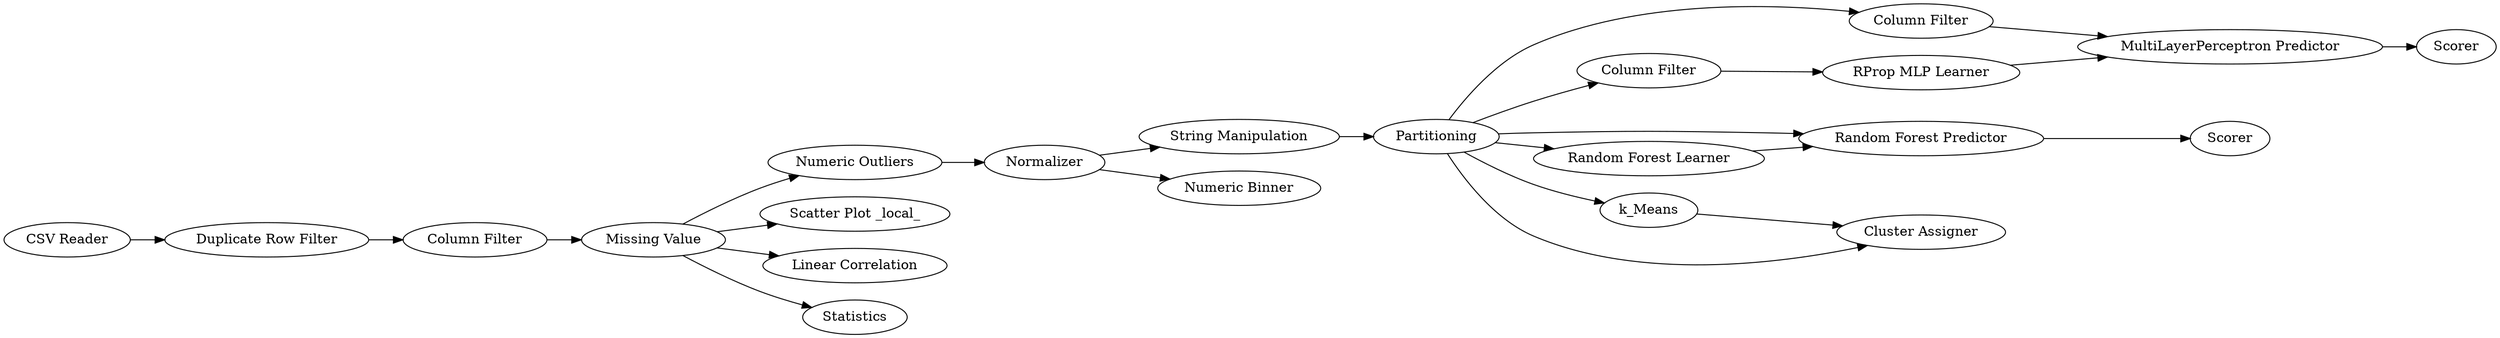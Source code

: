 digraph {
	"-878215898214554161_19" [label=Scorer]
	"-878215898214554161_21" [label="Column Filter"]
	"-878215898214554161_10" [label=Scorer]
	"-878215898214554161_20" [label="Column Filter"]
	"-878215898214554161_9" [label="Random Forest Predictor"]
	"-878215898214554161_3" [label="Missing Value"]
	"-878215898214554161_22" [label="Numeric Outliers"]
	"-878215898214554161_8" [label="Random Forest Learner"]
	"-878215898214554161_23" [label=Normalizer]
	"-878215898214554161_12" [label=k_Means]
	"-878215898214554161_2" [label="Duplicate Row Filter"]
	"-878215898214554161_17" [label="RProp MLP Learner"]
	"-878215898214554161_11" [label="String Manipulation"]
	"-878215898214554161_4" [label="Scatter Plot _local_"]
	"-878215898214554161_7" [label=Partitioning]
	"-878215898214554161_1" [label="CSV Reader"]
	"-878215898214554161_18" [label="MultiLayerPerceptron Predictor"]
	"-878215898214554161_24" [label="Column Filter"]
	"-878215898214554161_25" [label="Numeric Binner"]
	"-878215898214554161_6" [label="Linear Correlation"]
	"-878215898214554161_13" [label="Cluster Assigner"]
	"-878215898214554161_5" [label=Statistics]
	"-878215898214554161_7" -> "-878215898214554161_13"
	"-878215898214554161_17" -> "-878215898214554161_18"
	"-878215898214554161_18" -> "-878215898214554161_19"
	"-878215898214554161_23" -> "-878215898214554161_25"
	"-878215898214554161_7" -> "-878215898214554161_9"
	"-878215898214554161_24" -> "-878215898214554161_3"
	"-878215898214554161_3" -> "-878215898214554161_22"
	"-878215898214554161_7" -> "-878215898214554161_8"
	"-878215898214554161_7" -> "-878215898214554161_20"
	"-878215898214554161_3" -> "-878215898214554161_5"
	"-878215898214554161_3" -> "-878215898214554161_6"
	"-878215898214554161_2" -> "-878215898214554161_24"
	"-878215898214554161_11" -> "-878215898214554161_7"
	"-878215898214554161_23" -> "-878215898214554161_11"
	"-878215898214554161_3" -> "-878215898214554161_4"
	"-878215898214554161_20" -> "-878215898214554161_17"
	"-878215898214554161_1" -> "-878215898214554161_2"
	"-878215898214554161_21" -> "-878215898214554161_18"
	"-878215898214554161_22" -> "-878215898214554161_23"
	"-878215898214554161_7" -> "-878215898214554161_12"
	"-878215898214554161_7" -> "-878215898214554161_21"
	"-878215898214554161_8" -> "-878215898214554161_9"
	"-878215898214554161_9" -> "-878215898214554161_10"
	"-878215898214554161_12" -> "-878215898214554161_13"
	rankdir=LR
}
